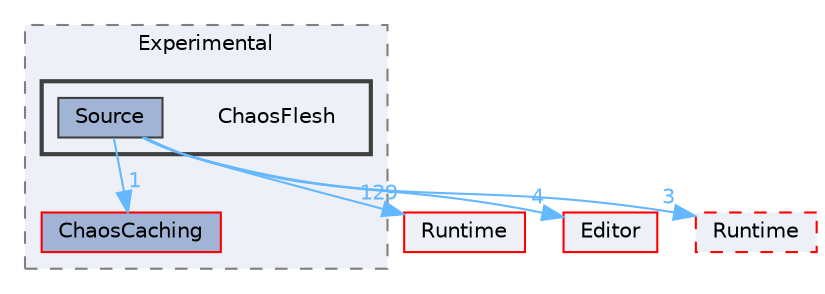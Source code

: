 digraph "ChaosFlesh"
{
 // INTERACTIVE_SVG=YES
 // LATEX_PDF_SIZE
  bgcolor="transparent";
  edge [fontname=Helvetica,fontsize=10,labelfontname=Helvetica,labelfontsize=10];
  node [fontname=Helvetica,fontsize=10,shape=box,height=0.2,width=0.4];
  compound=true
  subgraph clusterdir_6e0c5d987c338b0072956bd3eccf79be {
    graph [ bgcolor="#edf0f7", pencolor="grey50", label="Experimental", fontname=Helvetica,fontsize=10 style="filled,dashed", URL="dir_6e0c5d987c338b0072956bd3eccf79be.html",tooltip=""]
  dir_cd706f977b82d923dde6c05bab25dfc7 [label="ChaosCaching", fillcolor="#a2b4d6", color="red", style="filled", URL="dir_cd706f977b82d923dde6c05bab25dfc7.html",tooltip=""];
  subgraph clusterdir_866206b4cfd721bc705b5d06c98359ca {
    graph [ bgcolor="#edf0f7", pencolor="grey25", label="", fontname=Helvetica,fontsize=10 style="filled,bold", URL="dir_866206b4cfd721bc705b5d06c98359ca.html",tooltip=""]
    dir_866206b4cfd721bc705b5d06c98359ca [shape=plaintext, label="ChaosFlesh"];
  dir_f6318743689f2090f72fd6277770d4f7 [label="Source", fillcolor="#a2b4d6", color="grey25", style="filled", URL="dir_f6318743689f2090f72fd6277770d4f7.html",tooltip=""];
  }
  }
  dir_7536b172fbd480bfd146a1b1acd6856b [label="Runtime", fillcolor="#edf0f7", color="red", style="filled", URL="dir_7536b172fbd480bfd146a1b1acd6856b.html",tooltip=""];
  dir_b26507eead720464ba2ac6bbc6dcec5f [label="Editor", fillcolor="#edf0f7", color="red", style="filled", URL="dir_b26507eead720464ba2ac6bbc6dcec5f.html",tooltip=""];
  dir_a60e1ce30f7313164a0e11a69cddad56 [label="Runtime", fillcolor="#edf0f7", color="red", style="filled,dashed", URL="dir_a60e1ce30f7313164a0e11a69cddad56.html",tooltip=""];
  dir_f6318743689f2090f72fd6277770d4f7->dir_7536b172fbd480bfd146a1b1acd6856b [headlabel="129", labeldistance=1.5 headhref="dir_001067_000984.html" href="dir_001067_000984.html" color="steelblue1" fontcolor="steelblue1"];
  dir_f6318743689f2090f72fd6277770d4f7->dir_a60e1ce30f7313164a0e11a69cddad56 [headlabel="3", labeldistance=1.5 headhref="dir_001067_000983.html" href="dir_001067_000983.html" color="steelblue1" fontcolor="steelblue1"];
  dir_f6318743689f2090f72fd6277770d4f7->dir_b26507eead720464ba2ac6bbc6dcec5f [headlabel="4", labeldistance=1.5 headhref="dir_001067_000357.html" href="dir_001067_000357.html" color="steelblue1" fontcolor="steelblue1"];
  dir_f6318743689f2090f72fd6277770d4f7->dir_cd706f977b82d923dde6c05bab25dfc7 [headlabel="1", labeldistance=1.5 headhref="dir_001067_000133.html" href="dir_001067_000133.html" color="steelblue1" fontcolor="steelblue1"];
}
